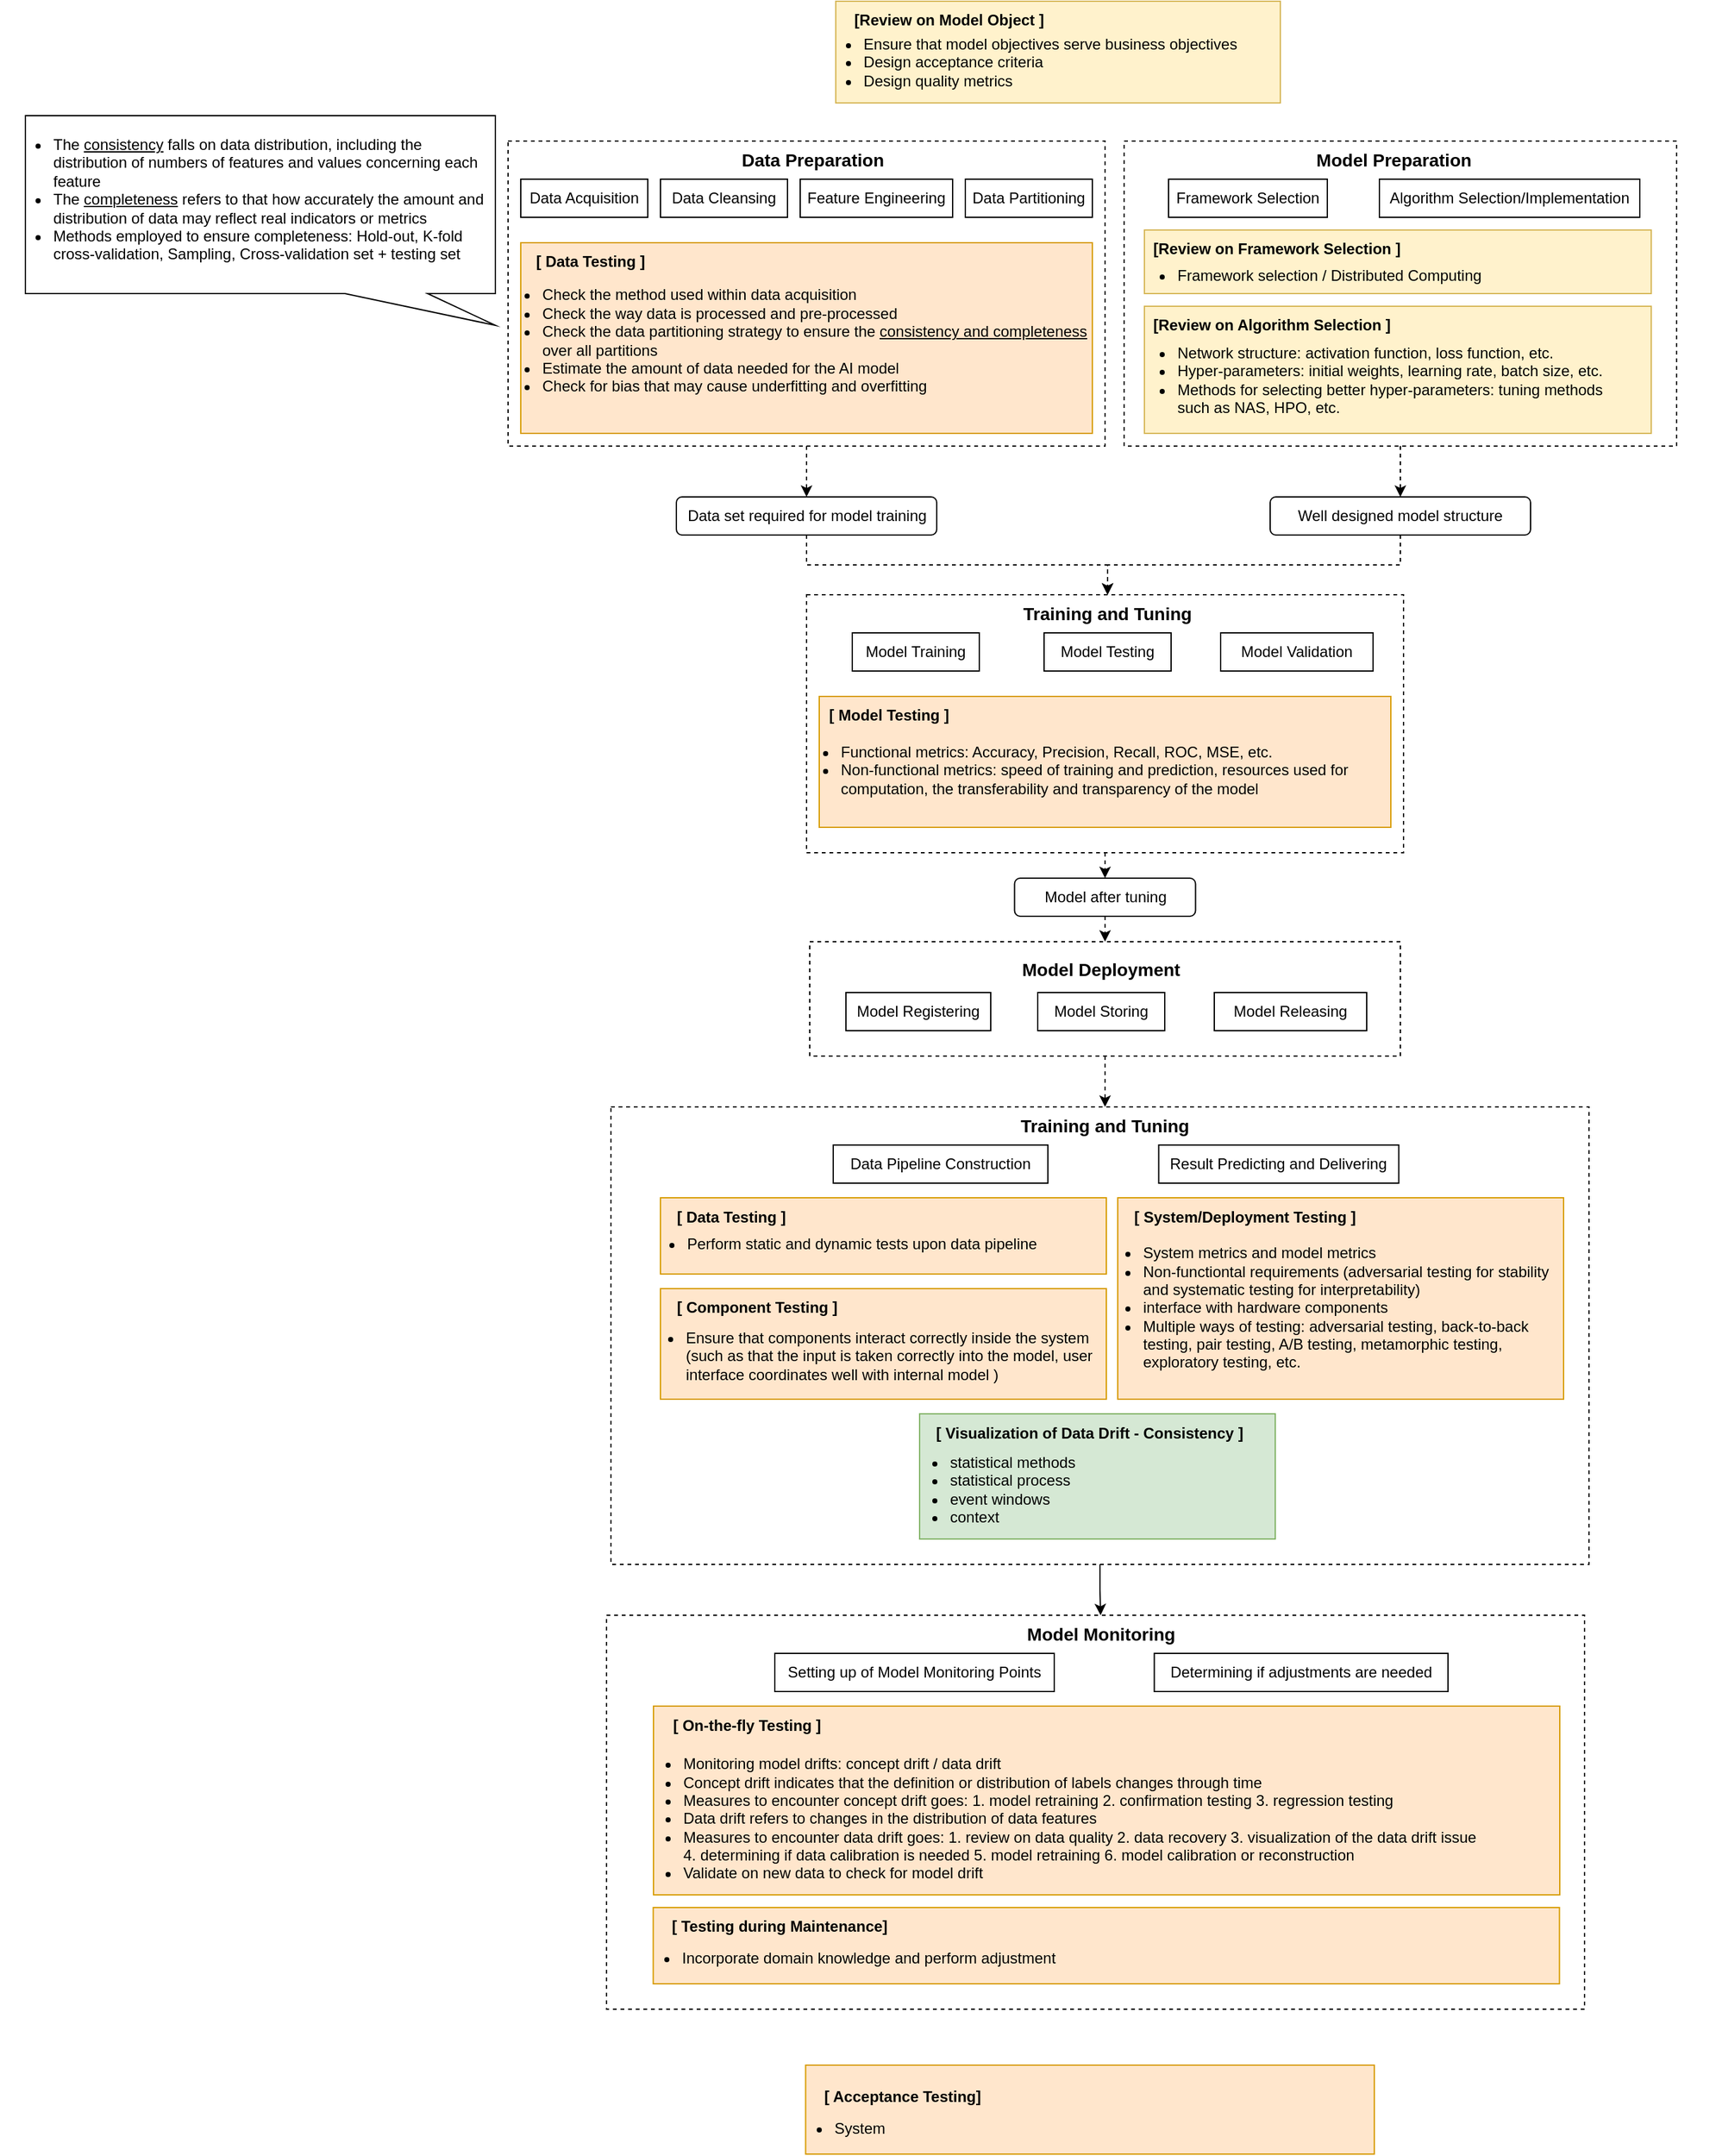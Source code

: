 <mxfile version="21.7.5" type="github">
  <diagram name="第 1 页" id="T-YpjzNNBdXZqOawI-ND">
    <mxGraphModel dx="2143" dy="889" grid="1" gridSize="10" guides="1" tooltips="1" connect="1" arrows="1" fold="1" page="1" pageScale="1" pageWidth="827" pageHeight="1169" math="0" shadow="0">
      <root>
        <mxCell id="0" />
        <mxCell id="1" parent="0" />
        <mxCell id="1vdsH9jNWgMkFRjSjvrM-1" value="" style="rounded=0;whiteSpace=wrap;html=1;fillColor=#fff2cc;strokeColor=#d6b656;" vertex="1" parent="1">
          <mxGeometry x="498" y="130" width="350" height="80" as="geometry" />
        </mxCell>
        <mxCell id="1vdsH9jNWgMkFRjSjvrM-2" value="[Review on Model Object ]&amp;nbsp;" style="text;html=1;strokeColor=none;fillColor=none;align=center;verticalAlign=middle;whiteSpace=wrap;rounded=0;fontStyle=1" vertex="1" parent="1">
          <mxGeometry x="484" y="130" width="210" height="30" as="geometry" />
        </mxCell>
        <mxCell id="1vdsH9jNWgMkFRjSjvrM-3" value="&lt;ul&gt;&lt;li&gt;&lt;span style=&quot;background-color: initial;&quot;&gt;Ensure that model objectives serve business objectives&lt;/span&gt;&lt;br&gt;&lt;/li&gt;&lt;li style=&quot;text-align: left;&quot;&gt;Design acceptance criteria&lt;br&gt;&lt;/li&gt;&lt;li style=&quot;text-align: left;&quot;&gt;Design quality metrics&lt;/li&gt;&lt;/ul&gt;" style="text;html=1;strokeColor=none;fillColor=none;align=center;verticalAlign=middle;whiteSpace=wrap;rounded=0;" vertex="1" parent="1">
          <mxGeometry x="444" y="163" width="406" height="30" as="geometry" />
        </mxCell>
        <mxCell id="1vdsH9jNWgMkFRjSjvrM-39" style="edgeStyle=orthogonalEdgeStyle;rounded=0;orthogonalLoop=1;jettySize=auto;html=1;exitX=0.5;exitY=1;exitDx=0;exitDy=0;entryX=0.5;entryY=0;entryDx=0;entryDy=0;dashed=1;" edge="1" parent="1" source="1vdsH9jNWgMkFRjSjvrM-4" target="1vdsH9jNWgMkFRjSjvrM-37">
          <mxGeometry relative="1" as="geometry" />
        </mxCell>
        <mxCell id="1vdsH9jNWgMkFRjSjvrM-4" value="" style="rounded=0;whiteSpace=wrap;html=1;fillColor=none;dashed=1;" vertex="1" parent="1">
          <mxGeometry x="240" y="240" width="470" height="240" as="geometry" />
        </mxCell>
        <mxCell id="1vdsH9jNWgMkFRjSjvrM-5" value="Data Preparation" style="text;html=1;strokeColor=none;fillColor=none;align=center;verticalAlign=middle;whiteSpace=wrap;rounded=0;fontStyle=1;fontSize=14;" vertex="1" parent="1">
          <mxGeometry x="420" y="240" width="120" height="30" as="geometry" />
        </mxCell>
        <mxCell id="1vdsH9jNWgMkFRjSjvrM-6" value="Data Acquisition" style="rounded=0;whiteSpace=wrap;html=1;" vertex="1" parent="1">
          <mxGeometry x="250" y="270" width="100" height="30" as="geometry" />
        </mxCell>
        <mxCell id="1vdsH9jNWgMkFRjSjvrM-7" value="Data Cleansing" style="rounded=0;whiteSpace=wrap;html=1;" vertex="1" parent="1">
          <mxGeometry x="360" y="270" width="100" height="30" as="geometry" />
        </mxCell>
        <mxCell id="1vdsH9jNWgMkFRjSjvrM-8" value="Feature Engineering" style="rounded=0;whiteSpace=wrap;html=1;" vertex="1" parent="1">
          <mxGeometry x="470" y="270" width="120" height="30" as="geometry" />
        </mxCell>
        <mxCell id="1vdsH9jNWgMkFRjSjvrM-9" value="Data Partitioning" style="rounded=0;whiteSpace=wrap;html=1;" vertex="1" parent="1">
          <mxGeometry x="600" y="270" width="100" height="30" as="geometry" />
        </mxCell>
        <mxCell id="1vdsH9jNWgMkFRjSjvrM-11" value="" style="rounded=0;whiteSpace=wrap;html=1;fillColor=#ffe6cc;strokeColor=#d79b00;" vertex="1" parent="1">
          <mxGeometry x="250" y="320" width="450" height="150" as="geometry" />
        </mxCell>
        <mxCell id="1vdsH9jNWgMkFRjSjvrM-10" value="&lt;ul&gt;&lt;li&gt;Check the method used within data acquisition&lt;br&gt;&lt;/li&gt;&lt;li style=&quot;&quot;&gt;Check the way data is processed and pre-processed&lt;/li&gt;&lt;li style=&quot;&quot;&gt;Check the data partitioning strategy to ensure the &lt;u style=&quot;&quot;&gt;consistency and completeness&lt;/u&gt; over all partitions&lt;/li&gt;&lt;li style=&quot;&quot;&gt;Estimate the amount of data needed for the AI model&lt;/li&gt;&lt;li style=&quot;&quot;&gt;Check for bias that may cause underfitting and overfitting&lt;/li&gt;&lt;/ul&gt;" style="text;html=1;strokeColor=none;fillColor=none;align=left;verticalAlign=middle;whiteSpace=wrap;rounded=0;" vertex="1" parent="1">
          <mxGeometry x="225" y="332" width="480" height="130" as="geometry" />
        </mxCell>
        <mxCell id="1vdsH9jNWgMkFRjSjvrM-12" value="[ Data Testing ]" style="text;html=1;strokeColor=none;fillColor=none;align=center;verticalAlign=middle;whiteSpace=wrap;rounded=0;fontStyle=1" vertex="1" parent="1">
          <mxGeometry x="230" y="320" width="150" height="30" as="geometry" />
        </mxCell>
        <mxCell id="1vdsH9jNWgMkFRjSjvrM-13" value="" style="shape=callout;whiteSpace=wrap;html=1;perimeter=calloutPerimeter;position2=1;base=65;size=25;position=0.68;" vertex="1" parent="1">
          <mxGeometry x="-140" y="220" width="370" height="165" as="geometry" />
        </mxCell>
        <mxCell id="1vdsH9jNWgMkFRjSjvrM-16" value="&lt;ul&gt;&lt;li&gt;The &lt;u&gt;consistency&lt;/u&gt; falls on data distribution, including the distribution of numbers of features and values concerning each feature&lt;/li&gt;&lt;li&gt;The &lt;u&gt;completeness&lt;/u&gt; refers to that how accurately the amount and distribution of data may reflect real indicators or metrics&lt;/li&gt;&lt;li&gt;Methods employed to ensure completeness: Hold-out, K-fold cross-validation, Sampling, Cross-validation set + testing set&lt;/li&gt;&lt;/ul&gt;" style="text;html=1;strokeColor=none;fillColor=none;align=left;verticalAlign=top;whiteSpace=wrap;rounded=0;" vertex="1" parent="1">
          <mxGeometry x="-160" y="217" width="385" height="133" as="geometry" />
        </mxCell>
        <mxCell id="1vdsH9jNWgMkFRjSjvrM-40" style="edgeStyle=orthogonalEdgeStyle;rounded=0;orthogonalLoop=1;jettySize=auto;html=1;exitX=0.5;exitY=1;exitDx=0;exitDy=0;entryX=0.5;entryY=0;entryDx=0;entryDy=0;dashed=1;" edge="1" parent="1" source="1vdsH9jNWgMkFRjSjvrM-18" target="1vdsH9jNWgMkFRjSjvrM-38">
          <mxGeometry relative="1" as="geometry" />
        </mxCell>
        <mxCell id="1vdsH9jNWgMkFRjSjvrM-18" value="" style="rounded=0;whiteSpace=wrap;html=1;fillColor=none;dashed=1;" vertex="1" parent="1">
          <mxGeometry x="725" y="240" width="435" height="240" as="geometry" />
        </mxCell>
        <mxCell id="1vdsH9jNWgMkFRjSjvrM-19" value="Model Preparation" style="text;html=1;strokeColor=none;fillColor=none;align=center;verticalAlign=middle;whiteSpace=wrap;rounded=0;fontStyle=1;fontSize=14;" vertex="1" parent="1">
          <mxGeometry x="870" y="240" width="135" height="30" as="geometry" />
        </mxCell>
        <mxCell id="1vdsH9jNWgMkFRjSjvrM-20" value="Framework Selection" style="rounded=0;whiteSpace=wrap;html=1;" vertex="1" parent="1">
          <mxGeometry x="760" y="270" width="125" height="30" as="geometry" />
        </mxCell>
        <mxCell id="1vdsH9jNWgMkFRjSjvrM-22" value="Algorithm Selection/Implementation" style="rounded=0;whiteSpace=wrap;html=1;" vertex="1" parent="1">
          <mxGeometry x="926" y="270" width="205" height="30" as="geometry" />
        </mxCell>
        <mxCell id="1vdsH9jNWgMkFRjSjvrM-28" value="" style="rounded=0;whiteSpace=wrap;html=1;fillColor=#fff2cc;strokeColor=#d6b656;" vertex="1" parent="1">
          <mxGeometry x="741" y="310" width="399" height="50" as="geometry" />
        </mxCell>
        <mxCell id="1vdsH9jNWgMkFRjSjvrM-29" value="[Review on Framework Selection ]&amp;nbsp;" style="text;html=1;strokeColor=none;fillColor=none;align=left;verticalAlign=middle;whiteSpace=wrap;rounded=0;fontStyle=1" vertex="1" parent="1">
          <mxGeometry x="746" y="310" width="210" height="30" as="geometry" />
        </mxCell>
        <mxCell id="1vdsH9jNWgMkFRjSjvrM-30" value="&lt;ul&gt;&lt;li&gt;Framework selection / Distributed Computing&lt;/li&gt;&lt;/ul&gt;" style="text;html=1;strokeColor=none;fillColor=none;align=left;verticalAlign=middle;whiteSpace=wrap;rounded=0;" vertex="1" parent="1">
          <mxGeometry x="725" y="331" width="406" height="30" as="geometry" />
        </mxCell>
        <mxCell id="1vdsH9jNWgMkFRjSjvrM-33" value="" style="rounded=0;whiteSpace=wrap;html=1;fillColor=#fff2cc;strokeColor=#d6b656;" vertex="1" parent="1">
          <mxGeometry x="741" y="370" width="399" height="100" as="geometry" />
        </mxCell>
        <mxCell id="1vdsH9jNWgMkFRjSjvrM-34" value="[Review on Algorithm Selection ]&amp;nbsp;" style="text;html=1;strokeColor=none;fillColor=none;align=left;verticalAlign=middle;whiteSpace=wrap;rounded=0;fontStyle=1" vertex="1" parent="1">
          <mxGeometry x="746" y="370" width="210" height="30" as="geometry" />
        </mxCell>
        <mxCell id="1vdsH9jNWgMkFRjSjvrM-36" value="&lt;ul&gt;&lt;li&gt;Network structure: activation function, loss function, etc.&lt;/li&gt;&lt;li&gt;Hyper-parameters: initial weights, learning rate, batch size, etc.&lt;/li&gt;&lt;li&gt;Methods for selecting better hyper-parameters: tuning methods such as NAS, HPO, etc.&lt;/li&gt;&lt;/ul&gt;" style="text;html=1;strokeColor=none;fillColor=none;align=left;verticalAlign=middle;whiteSpace=wrap;rounded=0;" vertex="1" parent="1">
          <mxGeometry x="725" y="385" width="405" height="85" as="geometry" />
        </mxCell>
        <mxCell id="1vdsH9jNWgMkFRjSjvrM-51" style="edgeStyle=orthogonalEdgeStyle;rounded=0;orthogonalLoop=1;jettySize=auto;html=1;exitX=0.5;exitY=1;exitDx=0;exitDy=0;entryX=0.5;entryY=0;entryDx=0;entryDy=0;dashed=1;" edge="1" parent="1" source="1vdsH9jNWgMkFRjSjvrM-37" target="1vdsH9jNWgMkFRjSjvrM-43">
          <mxGeometry relative="1" as="geometry" />
        </mxCell>
        <mxCell id="1vdsH9jNWgMkFRjSjvrM-37" value="Data set required for model training" style="rounded=1;whiteSpace=wrap;html=1;fillColor=none;" vertex="1" parent="1">
          <mxGeometry x="372.5" y="520" width="205" height="30" as="geometry" />
        </mxCell>
        <mxCell id="1vdsH9jNWgMkFRjSjvrM-52" style="edgeStyle=orthogonalEdgeStyle;rounded=0;orthogonalLoop=1;jettySize=auto;html=1;exitX=0.5;exitY=1;exitDx=0;exitDy=0;entryX=0.5;entryY=0;entryDx=0;entryDy=0;dashed=1;" edge="1" parent="1" source="1vdsH9jNWgMkFRjSjvrM-38" target="1vdsH9jNWgMkFRjSjvrM-43">
          <mxGeometry relative="1" as="geometry" />
        </mxCell>
        <mxCell id="1vdsH9jNWgMkFRjSjvrM-38" value="Well designed model structure" style="rounded=1;whiteSpace=wrap;html=1;fillColor=none;" vertex="1" parent="1">
          <mxGeometry x="840" y="520" width="205" height="30" as="geometry" />
        </mxCell>
        <mxCell id="1vdsH9jNWgMkFRjSjvrM-41" style="edgeStyle=orthogonalEdgeStyle;rounded=0;orthogonalLoop=1;jettySize=auto;html=1;exitX=0.5;exitY=1;exitDx=0;exitDy=0;entryX=0.5;entryY=0;entryDx=0;entryDy=0;dashed=1;" edge="1" parent="1" source="1vdsH9jNWgMkFRjSjvrM-42" target="1vdsH9jNWgMkFRjSjvrM-53">
          <mxGeometry relative="1" as="geometry">
            <mxPoint x="710" y="877" as="targetPoint" />
          </mxGeometry>
        </mxCell>
        <mxCell id="1vdsH9jNWgMkFRjSjvrM-42" value="" style="rounded=0;whiteSpace=wrap;html=1;fillColor=none;dashed=1;" vertex="1" parent="1">
          <mxGeometry x="475" y="597" width="470" height="203" as="geometry" />
        </mxCell>
        <mxCell id="1vdsH9jNWgMkFRjSjvrM-43" value="Training and Tuning" style="text;html=1;strokeColor=none;fillColor=none;align=center;verticalAlign=middle;whiteSpace=wrap;rounded=0;fontStyle=1;fontSize=14;" vertex="1" parent="1">
          <mxGeometry x="635" y="597" width="154" height="30" as="geometry" />
        </mxCell>
        <mxCell id="1vdsH9jNWgMkFRjSjvrM-44" value="Model Training" style="rounded=0;whiteSpace=wrap;html=1;" vertex="1" parent="1">
          <mxGeometry x="511" y="627" width="100" height="30" as="geometry" />
        </mxCell>
        <mxCell id="1vdsH9jNWgMkFRjSjvrM-45" value="Model Testing" style="rounded=0;whiteSpace=wrap;html=1;" vertex="1" parent="1">
          <mxGeometry x="662" y="627" width="100" height="30" as="geometry" />
        </mxCell>
        <mxCell id="1vdsH9jNWgMkFRjSjvrM-46" value="Model Validation" style="rounded=0;whiteSpace=wrap;html=1;" vertex="1" parent="1">
          <mxGeometry x="801" y="627" width="120" height="30" as="geometry" />
        </mxCell>
        <mxCell id="1vdsH9jNWgMkFRjSjvrM-48" value="" style="rounded=0;whiteSpace=wrap;html=1;fillColor=#ffe6cc;strokeColor=#d79b00;" vertex="1" parent="1">
          <mxGeometry x="485" y="677" width="450" height="103" as="geometry" />
        </mxCell>
        <mxCell id="1vdsH9jNWgMkFRjSjvrM-49" value="&lt;ul&gt;&lt;li&gt;Functional metrics: Accuracy, Precision, Recall, ROC, MSE, etc.&lt;/li&gt;&lt;li&gt;Non-functional metrics: speed of training and prediction, resources used for computation, the transferability and&amp;nbsp;transparency of the model&lt;/li&gt;&lt;/ul&gt;" style="text;html=1;strokeColor=none;fillColor=none;align=left;verticalAlign=middle;whiteSpace=wrap;rounded=0;" vertex="1" parent="1">
          <mxGeometry x="460" y="689" width="480" height="91" as="geometry" />
        </mxCell>
        <mxCell id="1vdsH9jNWgMkFRjSjvrM-50" value="[ Model Testing ]" style="text;html=1;strokeColor=none;fillColor=none;align=center;verticalAlign=middle;whiteSpace=wrap;rounded=0;fontStyle=1" vertex="1" parent="1">
          <mxGeometry x="465" y="677" width="150" height="30" as="geometry" />
        </mxCell>
        <mxCell id="1vdsH9jNWgMkFRjSjvrM-62" style="edgeStyle=orthogonalEdgeStyle;rounded=0;orthogonalLoop=1;jettySize=auto;html=1;exitX=0.5;exitY=1;exitDx=0;exitDy=0;entryX=0.5;entryY=0;entryDx=0;entryDy=0;dashed=1;" edge="1" parent="1" source="1vdsH9jNWgMkFRjSjvrM-53" target="1vdsH9jNWgMkFRjSjvrM-54">
          <mxGeometry relative="1" as="geometry" />
        </mxCell>
        <mxCell id="1vdsH9jNWgMkFRjSjvrM-53" value="Model after tuning" style="rounded=1;whiteSpace=wrap;html=1;fillColor=none;" vertex="1" parent="1">
          <mxGeometry x="638.75" y="820" width="142.5" height="30" as="geometry" />
        </mxCell>
        <mxCell id="1vdsH9jNWgMkFRjSjvrM-77" style="edgeStyle=orthogonalEdgeStyle;rounded=0;orthogonalLoop=1;jettySize=auto;html=1;exitX=0.5;exitY=1;exitDx=0;exitDy=0;entryX=0.5;entryY=0;entryDx=0;entryDy=0;dashed=1;" edge="1" parent="1" source="1vdsH9jNWgMkFRjSjvrM-54" target="1vdsH9jNWgMkFRjSjvrM-64">
          <mxGeometry relative="1" as="geometry" />
        </mxCell>
        <mxCell id="1vdsH9jNWgMkFRjSjvrM-54" value="" style="rounded=0;whiteSpace=wrap;html=1;fillColor=none;dashed=1;" vertex="1" parent="1">
          <mxGeometry x="477.5" y="870" width="465" height="90" as="geometry" />
        </mxCell>
        <mxCell id="1vdsH9jNWgMkFRjSjvrM-55" value="Model Deployment" style="text;html=1;strokeColor=none;fillColor=none;align=center;verticalAlign=middle;whiteSpace=wrap;rounded=0;fontStyle=1;fontSize=14;" vertex="1" parent="1">
          <mxGeometry x="630" y="877" width="154" height="30" as="geometry" />
        </mxCell>
        <mxCell id="1vdsH9jNWgMkFRjSjvrM-56" value="Model Registering" style="rounded=0;whiteSpace=wrap;html=1;" vertex="1" parent="1">
          <mxGeometry x="506" y="910" width="114" height="30" as="geometry" />
        </mxCell>
        <mxCell id="1vdsH9jNWgMkFRjSjvrM-57" value="Model Storing" style="rounded=0;whiteSpace=wrap;html=1;" vertex="1" parent="1">
          <mxGeometry x="657" y="910" width="100" height="30" as="geometry" />
        </mxCell>
        <mxCell id="1vdsH9jNWgMkFRjSjvrM-58" value="Model Releasing" style="rounded=0;whiteSpace=wrap;html=1;" vertex="1" parent="1">
          <mxGeometry x="796" y="910" width="120" height="30" as="geometry" />
        </mxCell>
        <mxCell id="1vdsH9jNWgMkFRjSjvrM-97" style="edgeStyle=orthogonalEdgeStyle;rounded=0;orthogonalLoop=1;jettySize=auto;html=1;exitX=0.5;exitY=1;exitDx=0;exitDy=0;entryX=0.5;entryY=0;entryDx=0;entryDy=0;" edge="1" parent="1" source="1vdsH9jNWgMkFRjSjvrM-63" target="1vdsH9jNWgMkFRjSjvrM-82">
          <mxGeometry relative="1" as="geometry" />
        </mxCell>
        <mxCell id="1vdsH9jNWgMkFRjSjvrM-63" value="" style="rounded=0;whiteSpace=wrap;html=1;fillColor=none;dashed=1;" vertex="1" parent="1">
          <mxGeometry x="321" y="1000" width="770" height="360" as="geometry" />
        </mxCell>
        <mxCell id="1vdsH9jNWgMkFRjSjvrM-64" value="Training and Tuning" style="text;html=1;strokeColor=none;fillColor=none;align=center;verticalAlign=middle;whiteSpace=wrap;rounded=0;fontStyle=1;fontSize=14;" vertex="1" parent="1">
          <mxGeometry x="633" y="1000" width="154" height="30" as="geometry" />
        </mxCell>
        <mxCell id="1vdsH9jNWgMkFRjSjvrM-65" value="Data Pipeline Construction" style="rounded=0;whiteSpace=wrap;html=1;" vertex="1" parent="1">
          <mxGeometry x="496" y="1030" width="169" height="30" as="geometry" />
        </mxCell>
        <mxCell id="1vdsH9jNWgMkFRjSjvrM-67" value="Result Predicting and Delivering" style="rounded=0;whiteSpace=wrap;html=1;" vertex="1" parent="1">
          <mxGeometry x="752.25" y="1030" width="189" height="30" as="geometry" />
        </mxCell>
        <mxCell id="1vdsH9jNWgMkFRjSjvrM-68" value="" style="rounded=0;whiteSpace=wrap;html=1;fillColor=#ffe6cc;strokeColor=#d79b00;" vertex="1" parent="1">
          <mxGeometry x="360" y="1071.5" width="351" height="60" as="geometry" />
        </mxCell>
        <mxCell id="1vdsH9jNWgMkFRjSjvrM-69" value="&lt;ul&gt;&lt;li&gt;Perform static and dynamic tests upon data pipeline&lt;/li&gt;&lt;/ul&gt;" style="text;html=1;strokeColor=none;fillColor=none;align=left;verticalAlign=middle;whiteSpace=wrap;rounded=0;" vertex="1" parent="1">
          <mxGeometry x="339" y="1083.5" width="420" height="48" as="geometry" />
        </mxCell>
        <mxCell id="1vdsH9jNWgMkFRjSjvrM-70" value="[ Data Testing ]" style="text;html=1;strokeColor=none;fillColor=none;align=left;verticalAlign=middle;whiteSpace=wrap;rounded=0;fontStyle=1" vertex="1" parent="1">
          <mxGeometry x="371" y="1071.5" width="150" height="30" as="geometry" />
        </mxCell>
        <mxCell id="1vdsH9jNWgMkFRjSjvrM-71" value="" style="rounded=0;whiteSpace=wrap;html=1;fillColor=#ffe6cc;strokeColor=#d79b00;" vertex="1" parent="1">
          <mxGeometry x="360" y="1143" width="351" height="87" as="geometry" />
        </mxCell>
        <mxCell id="1vdsH9jNWgMkFRjSjvrM-72" value="&lt;ul&gt;&lt;li&gt;Ensure that components interact correctly inside the system (such as that the input is taken correctly into the model, user interface coordinates well with internal model )&lt;/li&gt;&lt;/ul&gt;" style="text;html=1;strokeColor=none;fillColor=none;align=left;verticalAlign=middle;whiteSpace=wrap;rounded=0;" vertex="1" parent="1">
          <mxGeometry x="338" y="1153" width="380" height="85" as="geometry" />
        </mxCell>
        <mxCell id="1vdsH9jNWgMkFRjSjvrM-73" value="[ Component Testing ]" style="text;html=1;strokeColor=none;fillColor=none;align=left;verticalAlign=middle;whiteSpace=wrap;rounded=0;fontStyle=1" vertex="1" parent="1">
          <mxGeometry x="371" y="1143" width="150" height="30" as="geometry" />
        </mxCell>
        <mxCell id="1vdsH9jNWgMkFRjSjvrM-74" value="" style="rounded=0;whiteSpace=wrap;html=1;fillColor=#ffe6cc;strokeColor=#d79b00;" vertex="1" parent="1">
          <mxGeometry x="720" y="1071.5" width="351" height="158.5" as="geometry" />
        </mxCell>
        <mxCell id="1vdsH9jNWgMkFRjSjvrM-75" value="&lt;ul&gt;&lt;li&gt;System metrics and model metrics&lt;/li&gt;&lt;li&gt;Non-functiontal requirements (adversarial testing for stability and systematic testing for interpretability)&lt;/li&gt;&lt;li&gt;interface with hardware components&lt;/li&gt;&lt;li&gt;Multiple ways of testing: adversarial testing, back-to-back testing, pair testing, A/B testing, metamorphic testing, exploratory testing, etc.&lt;/li&gt;&lt;/ul&gt;" style="text;html=1;strokeColor=none;fillColor=none;align=left;verticalAlign=middle;whiteSpace=wrap;rounded=0;" vertex="1" parent="1">
          <mxGeometry x="698" y="1088.5" width="380" height="138.5" as="geometry" />
        </mxCell>
        <mxCell id="1vdsH9jNWgMkFRjSjvrM-76" value="[ System/Deployment Testing ]" style="text;html=1;strokeColor=none;fillColor=none;align=left;verticalAlign=middle;whiteSpace=wrap;rounded=0;fontStyle=1" vertex="1" parent="1">
          <mxGeometry x="731" y="1071.5" width="200" height="30" as="geometry" />
        </mxCell>
        <mxCell id="1vdsH9jNWgMkFRjSjvrM-78" value="" style="rounded=0;whiteSpace=wrap;html=1;fillColor=#d5e8d4;strokeColor=#82b366;" vertex="1" parent="1">
          <mxGeometry x="564" y="1241.5" width="280" height="98.5" as="geometry" />
        </mxCell>
        <mxCell id="1vdsH9jNWgMkFRjSjvrM-79" value="[ Visualization of Data Drift - Consistency ]" style="text;html=1;strokeColor=none;fillColor=none;align=left;verticalAlign=middle;whiteSpace=wrap;rounded=0;fontStyle=1" vertex="1" parent="1">
          <mxGeometry x="575" y="1241.5" width="249" height="30" as="geometry" />
        </mxCell>
        <mxCell id="1vdsH9jNWgMkFRjSjvrM-80" value="&lt;ul&gt;&lt;li&gt;statistical methods&lt;br&gt;&lt;/li&gt;&lt;li&gt;statistical process&lt;br&gt;&lt;/li&gt;&lt;li&gt;event windows&lt;/li&gt;&lt;li&gt;context&lt;/li&gt;&lt;/ul&gt;" style="text;html=1;strokeColor=none;fillColor=none;align=left;verticalAlign=middle;whiteSpace=wrap;rounded=0;" vertex="1" parent="1">
          <mxGeometry x="546" y="1251.5" width="380" height="98.5" as="geometry" />
        </mxCell>
        <mxCell id="1vdsH9jNWgMkFRjSjvrM-81" value="" style="rounded=0;whiteSpace=wrap;html=1;fillColor=none;dashed=1;" vertex="1" parent="1">
          <mxGeometry x="317.52" y="1400" width="770" height="310" as="geometry" />
        </mxCell>
        <mxCell id="1vdsH9jNWgMkFRjSjvrM-82" value="Model Monitoring" style="text;html=1;strokeColor=none;fillColor=none;align=center;verticalAlign=middle;whiteSpace=wrap;rounded=0;fontStyle=1;fontSize=14;" vertex="1" parent="1">
          <mxGeometry x="629.52" y="1400" width="154" height="30" as="geometry" />
        </mxCell>
        <mxCell id="1vdsH9jNWgMkFRjSjvrM-83" value="Setting up of Model Monitoring Points" style="rounded=0;whiteSpace=wrap;html=1;" vertex="1" parent="1">
          <mxGeometry x="450" y="1430" width="220" height="30" as="geometry" />
        </mxCell>
        <mxCell id="1vdsH9jNWgMkFRjSjvrM-84" value="Determining if adjustments are needed" style="rounded=0;whiteSpace=wrap;html=1;" vertex="1" parent="1">
          <mxGeometry x="748.77" y="1430" width="231.23" height="30" as="geometry" />
        </mxCell>
        <mxCell id="1vdsH9jNWgMkFRjSjvrM-85" value="" style="rounded=0;whiteSpace=wrap;html=1;fillColor=#ffe6cc;strokeColor=#d79b00;" vertex="1" parent="1">
          <mxGeometry x="354.52" y="1471.5" width="713.48" height="148.5" as="geometry" />
        </mxCell>
        <mxCell id="1vdsH9jNWgMkFRjSjvrM-86" value="&lt;ul&gt;&lt;li&gt;Monitoring model drifts: concept drift / data drift&lt;/li&gt;&lt;li&gt;Concept drift indicates that the definition or distribution of labels changes through time&lt;/li&gt;&lt;li&gt;Measures to encounter concept drift goes: 1. model retraining 2. confirmation testing 3. regression testing&lt;/li&gt;&lt;li&gt;Data drift refers to changes in the distribution of data features&lt;/li&gt;&lt;li&gt;Measures to encounter data drift goes: 1. review on data quality 2. data recovery 3. visualization of the data drift issue&amp;nbsp; &amp;nbsp; &amp;nbsp; &amp;nbsp; &amp;nbsp; &amp;nbsp; &amp;nbsp; &amp;nbsp; &amp;nbsp; 4. determining if data calibration is needed 5. model retraining 6. model&amp;nbsp;calibration or reconstruction&lt;br&gt;&lt;/li&gt;&lt;li&gt;Validate on new data to check for model drift&lt;/li&gt;&lt;/ul&gt;" style="text;html=1;strokeColor=none;fillColor=none;align=left;verticalAlign=middle;whiteSpace=wrap;rounded=0;" vertex="1" parent="1">
          <mxGeometry x="335.52" y="1501.5" width="734.48" height="116.5" as="geometry" />
        </mxCell>
        <mxCell id="1vdsH9jNWgMkFRjSjvrM-87" value="[&amp;nbsp;On-the-fly Testing ]" style="text;html=1;strokeColor=none;fillColor=none;align=left;verticalAlign=middle;whiteSpace=wrap;rounded=0;fontStyle=1" vertex="1" parent="1">
          <mxGeometry x="367.52" y="1471.5" width="150" height="30" as="geometry" />
        </mxCell>
        <mxCell id="1vdsH9jNWgMkFRjSjvrM-98" value="" style="rounded=0;whiteSpace=wrap;html=1;fillColor=#ffe6cc;strokeColor=#d79b00;" vertex="1" parent="1">
          <mxGeometry x="354.28" y="1630" width="713.48" height="60" as="geometry" />
        </mxCell>
        <mxCell id="1vdsH9jNWgMkFRjSjvrM-99" value="&lt;ul&gt;&lt;li&gt;Incorporate&amp;nbsp;domain knowledge and perform adjustment&lt;/li&gt;&lt;/ul&gt;" style="text;html=1;strokeColor=none;fillColor=none;align=left;verticalAlign=middle;whiteSpace=wrap;rounded=0;" vertex="1" parent="1">
          <mxGeometry x="335.28" y="1660" width="734.48" height="20" as="geometry" />
        </mxCell>
        <mxCell id="1vdsH9jNWgMkFRjSjvrM-100" value="[ Testing during Maintenance]" style="text;html=1;strokeColor=none;fillColor=none;align=left;verticalAlign=middle;whiteSpace=wrap;rounded=0;fontStyle=1" vertex="1" parent="1">
          <mxGeometry x="367.28" y="1630" width="242.72" height="30" as="geometry" />
        </mxCell>
        <mxCell id="1vdsH9jNWgMkFRjSjvrM-101" value="" style="rounded=0;whiteSpace=wrap;html=1;fillColor=#ffe6cc;strokeColor=#d79b00;" vertex="1" parent="1">
          <mxGeometry x="474.26" y="1754" width="447.72" height="70" as="geometry" />
        </mxCell>
        <mxCell id="1vdsH9jNWgMkFRjSjvrM-102" value="&lt;ul&gt;&lt;li&gt;System&lt;/li&gt;&lt;/ul&gt;" style="text;html=1;strokeColor=none;fillColor=none;align=left;verticalAlign=middle;whiteSpace=wrap;rounded=0;" vertex="1" parent="1">
          <mxGeometry x="455.26" y="1794" width="734.48" height="20" as="geometry" />
        </mxCell>
        <mxCell id="1vdsH9jNWgMkFRjSjvrM-103" value="[ Acceptance&amp;nbsp;Testing]" style="text;html=1;strokeColor=none;fillColor=none;align=left;verticalAlign=middle;whiteSpace=wrap;rounded=0;fontStyle=1" vertex="1" parent="1">
          <mxGeometry x="487.26" y="1764" width="312.74" height="30" as="geometry" />
        </mxCell>
      </root>
    </mxGraphModel>
  </diagram>
</mxfile>
